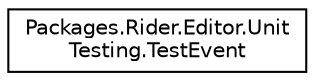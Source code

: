 digraph "Graphical Class Hierarchy"
{
 // LATEX_PDF_SIZE
  edge [fontname="Helvetica",fontsize="10",labelfontname="Helvetica",labelfontsize="10"];
  node [fontname="Helvetica",fontsize="10",shape=record];
  rankdir="LR";
  Node0 [label="Packages.Rider.Editor.Unit\lTesting.TestEvent",height=0.2,width=0.4,color="black", fillcolor="white", style="filled",URL="$class_packages_1_1_rider_1_1_editor_1_1_unit_testing_1_1_test_event.html",tooltip=" "];
}
